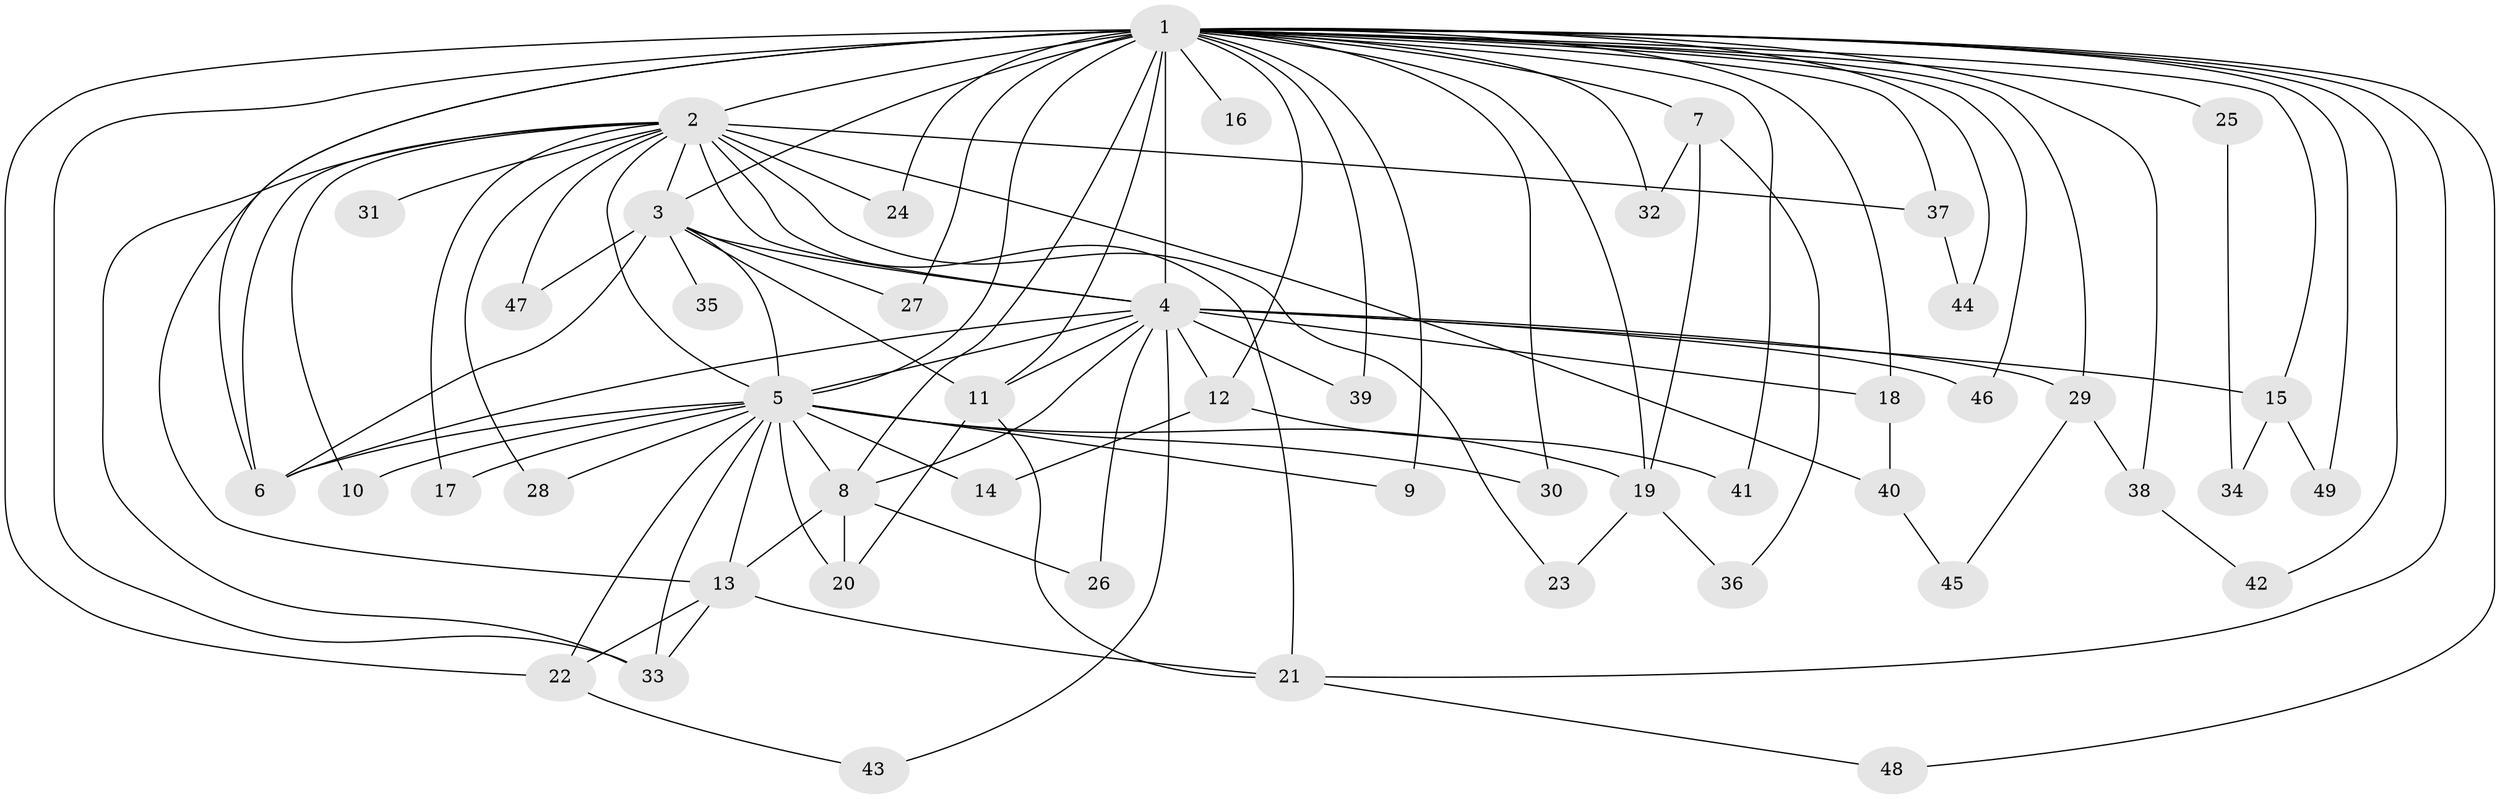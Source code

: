 // original degree distribution, {27: 0.01020408163265306, 19: 0.02040816326530612, 24: 0.030612244897959183, 16: 0.01020408163265306, 23: 0.01020408163265306, 13: 0.01020408163265306, 11: 0.01020408163265306, 4: 0.07142857142857142, 3: 0.24489795918367346, 7: 0.01020408163265306, 5: 0.030612244897959183, 8: 0.01020408163265306, 2: 0.5102040816326531, 6: 0.02040816326530612}
// Generated by graph-tools (version 1.1) at 2025/49/03/04/25 22:49:24]
// undirected, 49 vertices, 106 edges
graph export_dot {
  node [color=gray90,style=filled];
  1;
  2;
  3;
  4;
  5;
  6;
  7;
  8;
  9;
  10;
  11;
  12;
  13;
  14;
  15;
  16;
  17;
  18;
  19;
  20;
  21;
  22;
  23;
  24;
  25;
  26;
  27;
  28;
  29;
  30;
  31;
  32;
  33;
  34;
  35;
  36;
  37;
  38;
  39;
  40;
  41;
  42;
  43;
  44;
  45;
  46;
  47;
  48;
  49;
  1 -- 2 [weight=5.0];
  1 -- 3 [weight=6.0];
  1 -- 4 [weight=7.0];
  1 -- 5 [weight=11.0];
  1 -- 6 [weight=4.0];
  1 -- 7 [weight=3.0];
  1 -- 8 [weight=1.0];
  1 -- 9 [weight=3.0];
  1 -- 11 [weight=1.0];
  1 -- 12 [weight=2.0];
  1 -- 13 [weight=4.0];
  1 -- 15 [weight=2.0];
  1 -- 16 [weight=1.0];
  1 -- 18 [weight=1.0];
  1 -- 19 [weight=4.0];
  1 -- 21 [weight=1.0];
  1 -- 22 [weight=1.0];
  1 -- 24 [weight=1.0];
  1 -- 25 [weight=1.0];
  1 -- 27 [weight=1.0];
  1 -- 29 [weight=1.0];
  1 -- 30 [weight=1.0];
  1 -- 32 [weight=1.0];
  1 -- 33 [weight=1.0];
  1 -- 37 [weight=1.0];
  1 -- 38 [weight=1.0];
  1 -- 39 [weight=1.0];
  1 -- 41 [weight=1.0];
  1 -- 42 [weight=1.0];
  1 -- 44 [weight=1.0];
  1 -- 46 [weight=1.0];
  1 -- 48 [weight=1.0];
  1 -- 49 [weight=1.0];
  2 -- 3 [weight=1.0];
  2 -- 4 [weight=2.0];
  2 -- 5 [weight=3.0];
  2 -- 6 [weight=1.0];
  2 -- 10 [weight=2.0];
  2 -- 17 [weight=1.0];
  2 -- 21 [weight=1.0];
  2 -- 23 [weight=1.0];
  2 -- 24 [weight=1.0];
  2 -- 28 [weight=1.0];
  2 -- 31 [weight=1.0];
  2 -- 33 [weight=1.0];
  2 -- 37 [weight=1.0];
  2 -- 40 [weight=1.0];
  2 -- 47 [weight=1.0];
  3 -- 4 [weight=1.0];
  3 -- 5 [weight=3.0];
  3 -- 6 [weight=2.0];
  3 -- 11 [weight=1.0];
  3 -- 27 [weight=1.0];
  3 -- 35 [weight=1.0];
  3 -- 47 [weight=1.0];
  4 -- 5 [weight=2.0];
  4 -- 6 [weight=2.0];
  4 -- 8 [weight=1.0];
  4 -- 11 [weight=1.0];
  4 -- 12 [weight=1.0];
  4 -- 15 [weight=2.0];
  4 -- 18 [weight=1.0];
  4 -- 26 [weight=1.0];
  4 -- 29 [weight=1.0];
  4 -- 39 [weight=1.0];
  4 -- 43 [weight=1.0];
  4 -- 46 [weight=3.0];
  5 -- 6 [weight=2.0];
  5 -- 8 [weight=1.0];
  5 -- 9 [weight=1.0];
  5 -- 10 [weight=2.0];
  5 -- 13 [weight=6.0];
  5 -- 14 [weight=1.0];
  5 -- 17 [weight=1.0];
  5 -- 19 [weight=1.0];
  5 -- 20 [weight=1.0];
  5 -- 22 [weight=1.0];
  5 -- 28 [weight=1.0];
  5 -- 30 [weight=1.0];
  5 -- 33 [weight=1.0];
  7 -- 19 [weight=1.0];
  7 -- 32 [weight=1.0];
  7 -- 36 [weight=1.0];
  8 -- 13 [weight=1.0];
  8 -- 20 [weight=1.0];
  8 -- 26 [weight=1.0];
  11 -- 20 [weight=1.0];
  11 -- 21 [weight=1.0];
  12 -- 14 [weight=1.0];
  12 -- 41 [weight=1.0];
  13 -- 21 [weight=1.0];
  13 -- 22 [weight=2.0];
  13 -- 33 [weight=1.0];
  15 -- 34 [weight=1.0];
  15 -- 49 [weight=1.0];
  18 -- 40 [weight=1.0];
  19 -- 23 [weight=1.0];
  19 -- 36 [weight=1.0];
  21 -- 48 [weight=1.0];
  22 -- 43 [weight=1.0];
  25 -- 34 [weight=1.0];
  29 -- 38 [weight=1.0];
  29 -- 45 [weight=1.0];
  37 -- 44 [weight=1.0];
  38 -- 42 [weight=1.0];
  40 -- 45 [weight=1.0];
}
